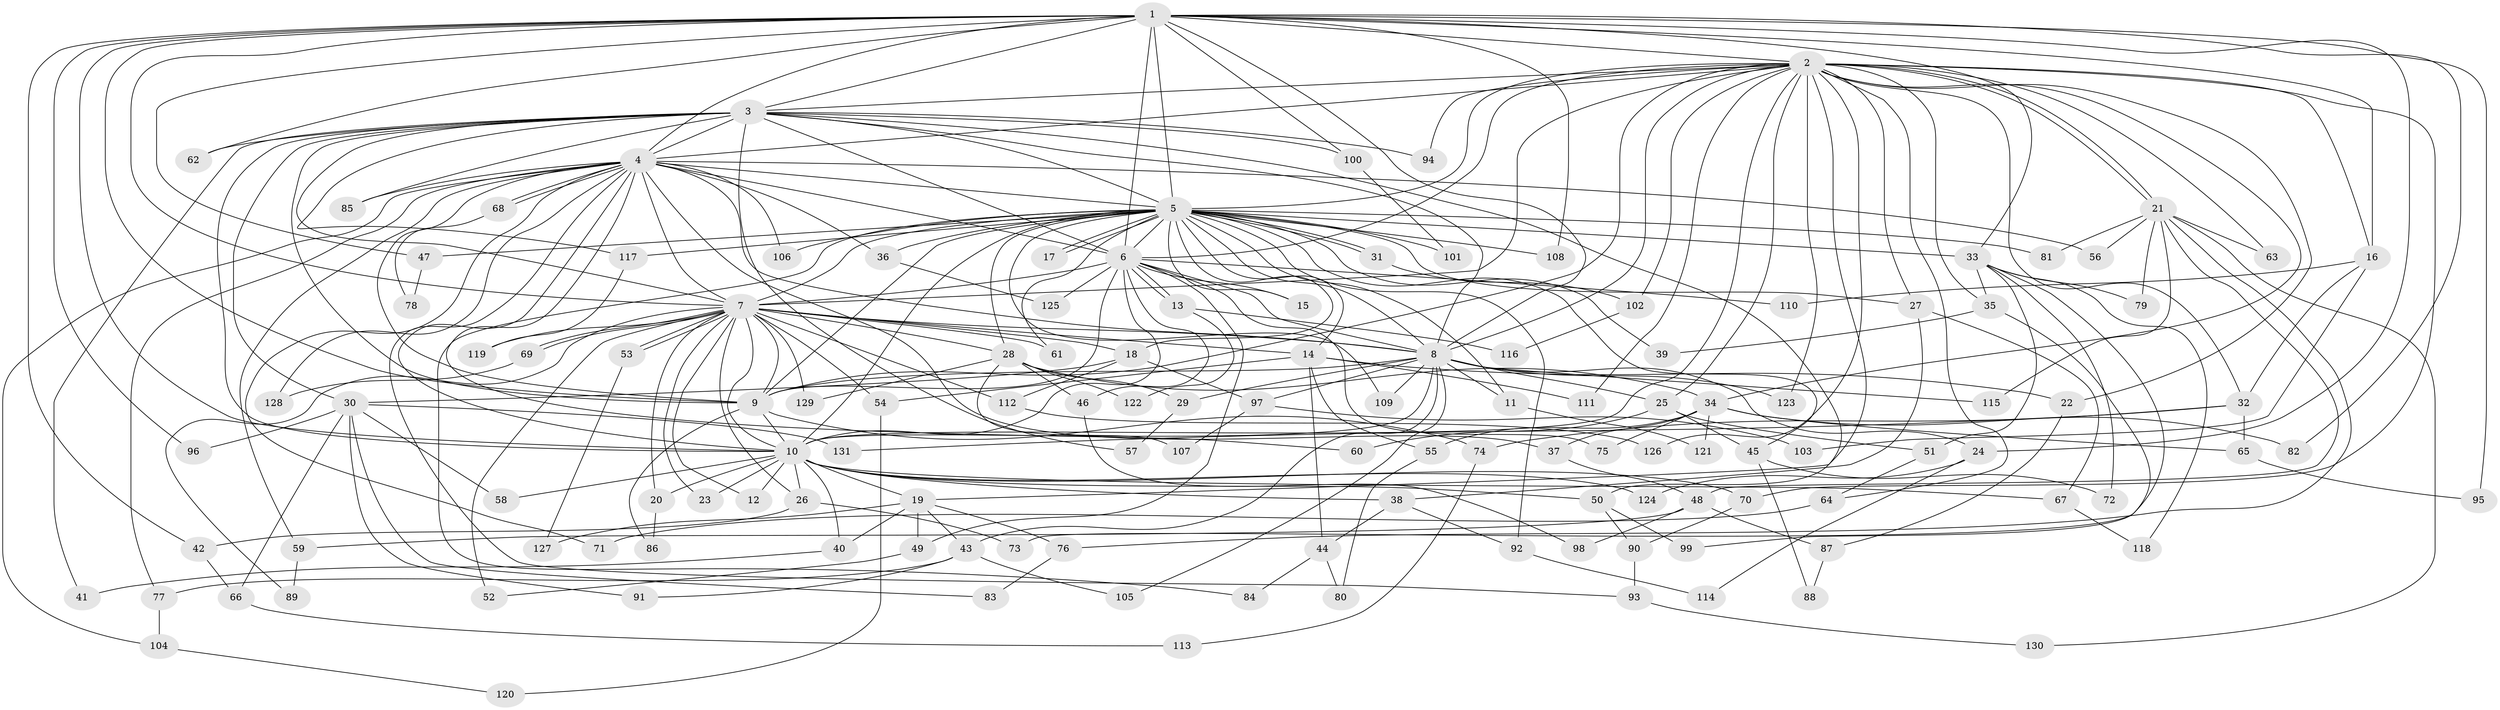 // Generated by graph-tools (version 1.1) at 2025/46/03/09/25 04:46:18]
// undirected, 131 vertices, 287 edges
graph export_dot {
graph [start="1"]
  node [color=gray90,style=filled];
  1;
  2;
  3;
  4;
  5;
  6;
  7;
  8;
  9;
  10;
  11;
  12;
  13;
  14;
  15;
  16;
  17;
  18;
  19;
  20;
  21;
  22;
  23;
  24;
  25;
  26;
  27;
  28;
  29;
  30;
  31;
  32;
  33;
  34;
  35;
  36;
  37;
  38;
  39;
  40;
  41;
  42;
  43;
  44;
  45;
  46;
  47;
  48;
  49;
  50;
  51;
  52;
  53;
  54;
  55;
  56;
  57;
  58;
  59;
  60;
  61;
  62;
  63;
  64;
  65;
  66;
  67;
  68;
  69;
  70;
  71;
  72;
  73;
  74;
  75;
  76;
  77;
  78;
  79;
  80;
  81;
  82;
  83;
  84;
  85;
  86;
  87;
  88;
  89;
  90;
  91;
  92;
  93;
  94;
  95;
  96;
  97;
  98;
  99;
  100;
  101;
  102;
  103;
  104;
  105;
  106;
  107;
  108;
  109;
  110;
  111;
  112;
  113;
  114;
  115;
  116;
  117;
  118;
  119;
  120;
  121;
  122;
  123;
  124;
  125;
  126;
  127;
  128;
  129;
  130;
  131;
  1 -- 2;
  1 -- 3;
  1 -- 4;
  1 -- 5;
  1 -- 6;
  1 -- 7;
  1 -- 8;
  1 -- 9;
  1 -- 10;
  1 -- 16;
  1 -- 24;
  1 -- 33;
  1 -- 42;
  1 -- 47;
  1 -- 62;
  1 -- 82;
  1 -- 95;
  1 -- 96;
  1 -- 100;
  1 -- 108;
  2 -- 3;
  2 -- 4;
  2 -- 5;
  2 -- 6;
  2 -- 7;
  2 -- 8;
  2 -- 9;
  2 -- 10;
  2 -- 16;
  2 -- 19;
  2 -- 21;
  2 -- 21;
  2 -- 22;
  2 -- 25;
  2 -- 27;
  2 -- 32;
  2 -- 34;
  2 -- 35;
  2 -- 63;
  2 -- 64;
  2 -- 70;
  2 -- 94;
  2 -- 102;
  2 -- 111;
  2 -- 123;
  2 -- 126;
  3 -- 4;
  3 -- 5;
  3 -- 6;
  3 -- 7;
  3 -- 8;
  3 -- 9;
  3 -- 10;
  3 -- 30;
  3 -- 41;
  3 -- 50;
  3 -- 57;
  3 -- 62;
  3 -- 85;
  3 -- 94;
  3 -- 100;
  3 -- 117;
  4 -- 5;
  4 -- 6;
  4 -- 7;
  4 -- 8;
  4 -- 9;
  4 -- 10;
  4 -- 36;
  4 -- 37;
  4 -- 56;
  4 -- 59;
  4 -- 60;
  4 -- 68;
  4 -- 68;
  4 -- 71;
  4 -- 77;
  4 -- 85;
  4 -- 93;
  4 -- 104;
  4 -- 106;
  4 -- 128;
  5 -- 6;
  5 -- 7;
  5 -- 8;
  5 -- 9;
  5 -- 10;
  5 -- 11;
  5 -- 14;
  5 -- 15;
  5 -- 17;
  5 -- 17;
  5 -- 18;
  5 -- 27;
  5 -- 28;
  5 -- 31;
  5 -- 31;
  5 -- 33;
  5 -- 36;
  5 -- 39;
  5 -- 45;
  5 -- 47;
  5 -- 61;
  5 -- 81;
  5 -- 84;
  5 -- 92;
  5 -- 101;
  5 -- 106;
  5 -- 108;
  5 -- 109;
  5 -- 117;
  6 -- 7;
  6 -- 8;
  6 -- 9;
  6 -- 10;
  6 -- 13;
  6 -- 13;
  6 -- 15;
  6 -- 46;
  6 -- 49;
  6 -- 75;
  6 -- 110;
  6 -- 125;
  7 -- 8;
  7 -- 9;
  7 -- 10;
  7 -- 12;
  7 -- 14;
  7 -- 18;
  7 -- 20;
  7 -- 23;
  7 -- 26;
  7 -- 28;
  7 -- 52;
  7 -- 53;
  7 -- 53;
  7 -- 54;
  7 -- 61;
  7 -- 69;
  7 -- 69;
  7 -- 89;
  7 -- 112;
  7 -- 119;
  7 -- 129;
  8 -- 9;
  8 -- 10;
  8 -- 11;
  8 -- 24;
  8 -- 25;
  8 -- 29;
  8 -- 43;
  8 -- 97;
  8 -- 105;
  8 -- 109;
  8 -- 115;
  8 -- 123;
  9 -- 10;
  9 -- 74;
  9 -- 86;
  10 -- 12;
  10 -- 19;
  10 -- 20;
  10 -- 23;
  10 -- 26;
  10 -- 38;
  10 -- 40;
  10 -- 50;
  10 -- 58;
  10 -- 67;
  10 -- 70;
  10 -- 124;
  11 -- 121;
  13 -- 116;
  13 -- 122;
  14 -- 22;
  14 -- 44;
  14 -- 54;
  14 -- 55;
  14 -- 111;
  16 -- 32;
  16 -- 103;
  16 -- 110;
  18 -- 30;
  18 -- 97;
  18 -- 112;
  19 -- 40;
  19 -- 43;
  19 -- 49;
  19 -- 76;
  19 -- 127;
  20 -- 86;
  21 -- 48;
  21 -- 56;
  21 -- 63;
  21 -- 76;
  21 -- 79;
  21 -- 81;
  21 -- 115;
  21 -- 130;
  22 -- 87;
  24 -- 114;
  24 -- 124;
  25 -- 45;
  25 -- 51;
  25 -- 60;
  26 -- 42;
  26 -- 73;
  27 -- 38;
  27 -- 67;
  28 -- 29;
  28 -- 34;
  28 -- 46;
  28 -- 107;
  28 -- 122;
  28 -- 129;
  29 -- 57;
  30 -- 58;
  30 -- 66;
  30 -- 83;
  30 -- 91;
  30 -- 96;
  30 -- 131;
  31 -- 102;
  32 -- 65;
  32 -- 74;
  32 -- 131;
  33 -- 35;
  33 -- 51;
  33 -- 72;
  33 -- 73;
  33 -- 79;
  33 -- 118;
  34 -- 37;
  34 -- 55;
  34 -- 65;
  34 -- 75;
  34 -- 82;
  34 -- 121;
  35 -- 39;
  35 -- 99;
  36 -- 125;
  37 -- 48;
  38 -- 44;
  38 -- 92;
  40 -- 41;
  42 -- 66;
  43 -- 77;
  43 -- 91;
  43 -- 105;
  44 -- 80;
  44 -- 84;
  45 -- 72;
  45 -- 88;
  46 -- 98;
  47 -- 78;
  48 -- 59;
  48 -- 87;
  48 -- 98;
  49 -- 52;
  50 -- 90;
  50 -- 99;
  51 -- 64;
  53 -- 127;
  54 -- 120;
  55 -- 80;
  59 -- 89;
  64 -- 71;
  65 -- 95;
  66 -- 113;
  67 -- 118;
  68 -- 78;
  69 -- 128;
  70 -- 90;
  74 -- 113;
  76 -- 83;
  77 -- 104;
  87 -- 88;
  90 -- 93;
  92 -- 114;
  93 -- 130;
  97 -- 103;
  97 -- 107;
  100 -- 101;
  102 -- 116;
  104 -- 120;
  112 -- 126;
  117 -- 119;
}
